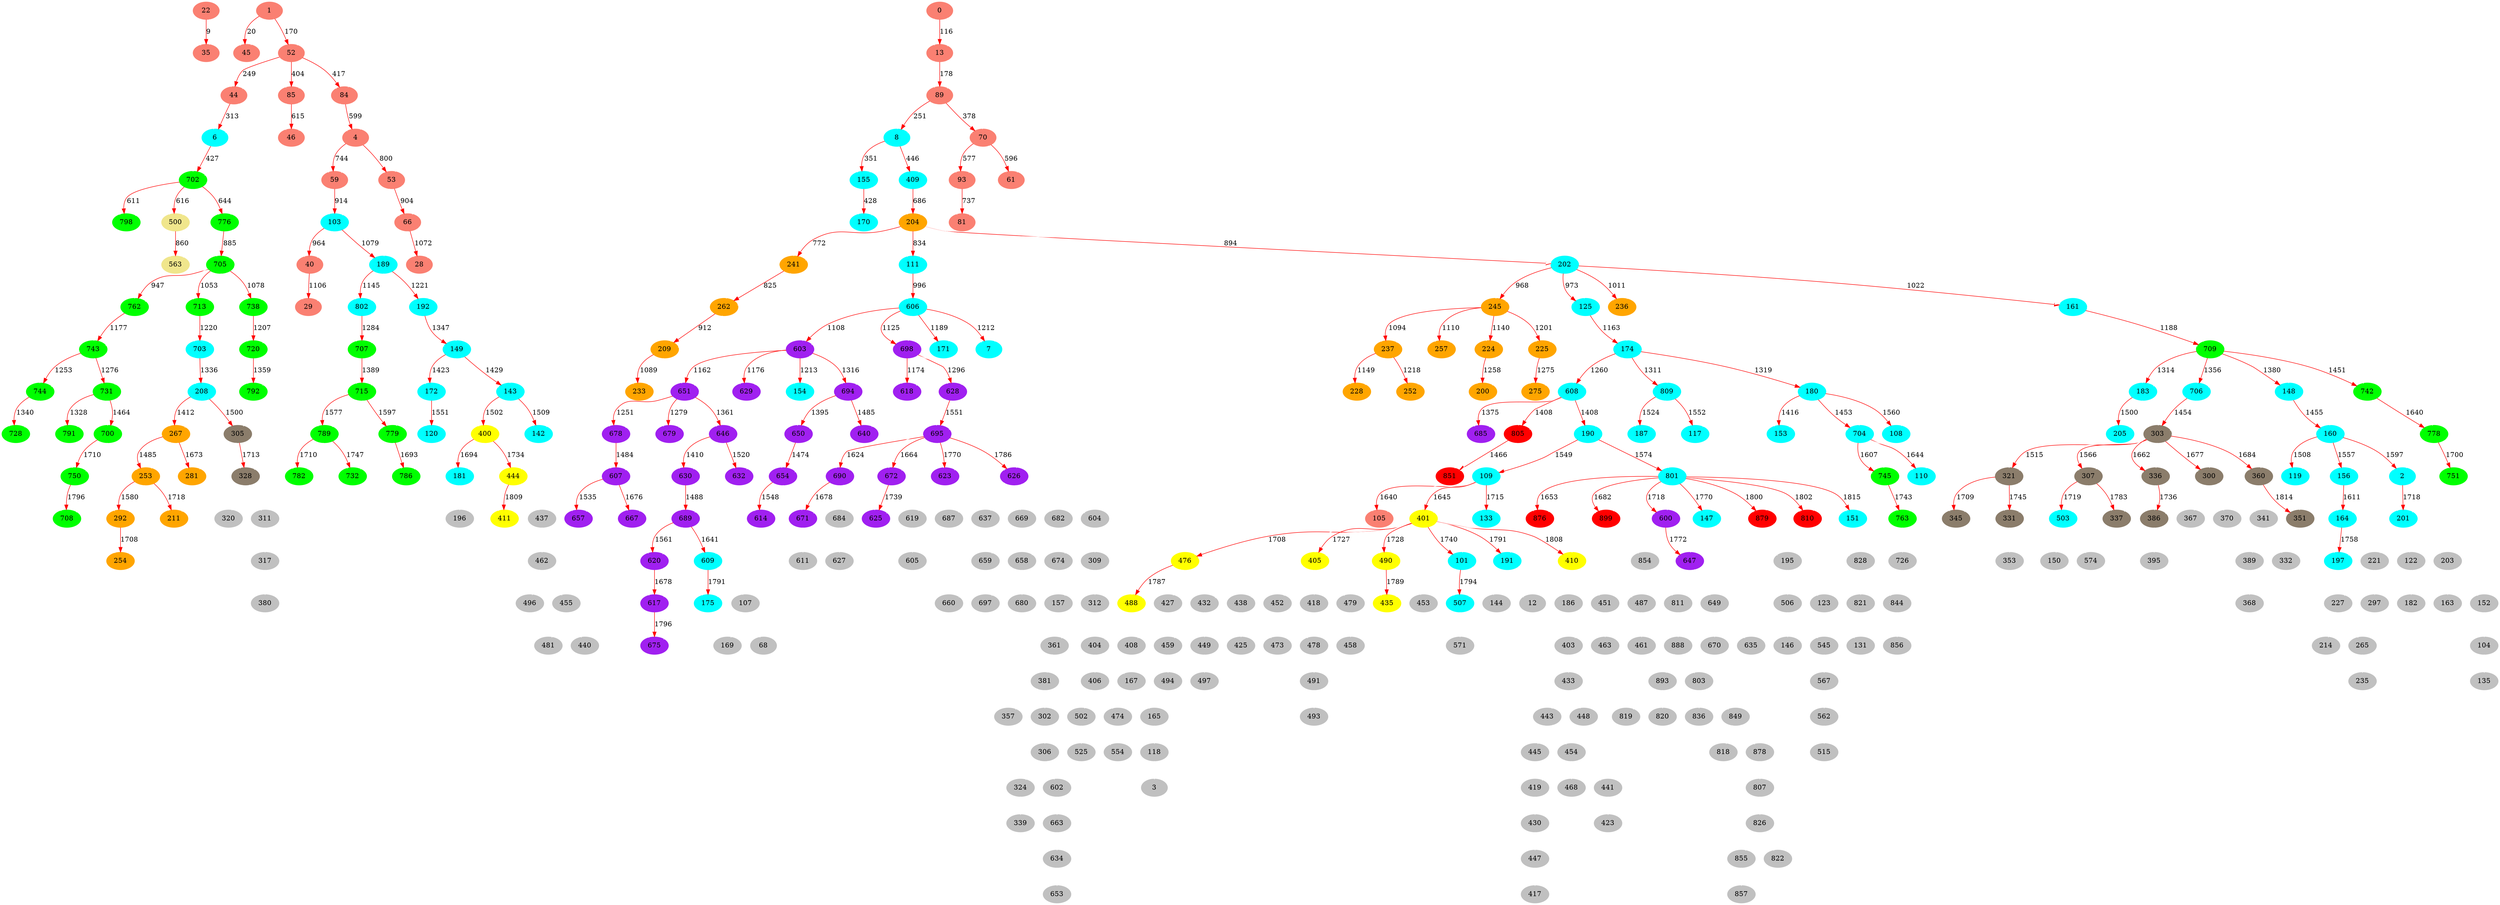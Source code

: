 digraph {
	22 [color=grey style=filled]
	35 [color=grey style=filled]
	22 -> 35 [color=white]
	1 [color=grey style=filled]
	45 [color=grey style=filled]
	1 -> 45 [color=white]
	0 [color=grey style=filled]
	13 [color=grey style=filled]
	0 -> 13 [color=white]
	1 [color=grey style=filled]
	52 [color=grey style=filled]
	1 -> 52 [color=white]
	13 [color=grey style=filled]
	89 [color=grey style=filled]
	13 -> 89 [color=white]
	52 [color=grey style=filled]
	44 [color=grey style=filled]
	52 -> 44 [color=white]
	89 [color=grey style=filled]
	8 [color=grey style=filled]
	89 -> 8 [color=white]
	44 [color=grey style=filled]
	6 [color=grey style=filled]
	44 -> 6 [color=white]
	8 [color=grey style=filled]
	155 [color=grey style=filled]
	8 -> 155 [color=white]
	89 [color=grey style=filled]
	70 [color=grey style=filled]
	89 -> 70 [color=white]
	52 [color=grey style=filled]
	85 [color=grey style=filled]
	52 -> 85 [color=white]
	52 [color=grey style=filled]
	84 [color=grey style=filled]
	52 -> 84 [color=white]
	6 [color=grey style=filled]
	702 [color=grey style=filled]
	6 -> 702 [color=white]
	155 [color=grey style=filled]
	170 [color=grey style=filled]
	155 -> 170 [color=white]
	8 [color=grey style=filled]
	409 [color=grey style=filled]
	8 -> 409 [color=white]
	70 [color=grey style=filled]
	93 [color=grey style=filled]
	70 -> 93 [color=white]
	70 [color=grey style=filled]
	61 [color=grey style=filled]
	70 -> 61 [color=white]
	84 [color=grey style=filled]
	4 [color=grey style=filled]
	84 -> 4 [color=white]
	702 [color=grey style=filled]
	798 [color=grey style=filled]
	702 -> 798 [color=white]
	85 [color=grey style=filled]
	46 [color=grey style=filled]
	85 -> 46 [color=white]
	702 [color=grey style=filled]
	500 [color=grey style=filled]
	702 -> 500 [color=white]
	702 [color=grey style=filled]
	776 [color=grey style=filled]
	702 -> 776 [color=white]
	409 [color=grey style=filled]
	204 [color=grey style=filled]
	409 -> 204 [color=white]
	93 [color=grey style=filled]
	81 [color=grey style=filled]
	93 -> 81 [color=white]
	4 [color=grey style=filled]
	59 [color=grey style=filled]
	4 -> 59 [color=white]
	204 [color=grey style=filled]
	241 [color=grey style=filled]
	204 -> 241 [color=white]
	4 [color=grey style=filled]
	53 [color=grey style=filled]
	4 -> 53 [color=white]
	241 [color=grey style=filled]
	262 [color=grey style=filled]
	241 -> 262 [color=white]
	204 [color=grey style=filled]
	111 [color=grey style=filled]
	204 -> 111 [color=white]
	500 [color=grey style=filled]
	563 [color=grey style=filled]
	500 -> 563 [color=white]
	776 [color=grey style=filled]
	705 [color=grey style=filled]
	776 -> 705 [color=white]
	204 [color=grey style=filled]
	202 [color=grey style=filled]
	204 -> 202 [color=white]
	53 [color=grey style=filled]
	66 [color=grey style=filled]
	53 -> 66 [color=white]
	262 [color=grey style=filled]
	209 [color=grey style=filled]
	262 -> 209 [color=white]
	59 [color=grey style=filled]
	103 [color=grey style=filled]
	59 -> 103 [color=white]
	705 [color=grey style=filled]
	762 [color=grey style=filled]
	705 -> 762 [color=white]
	103 [color=grey style=filled]
	40 [color=grey style=filled]
	103 -> 40 [color=white]
	202 [color=grey style=filled]
	245 [color=grey style=filled]
	202 -> 245 [color=white]
	202 [color=grey style=filled]
	125 [color=grey style=filled]
	202 -> 125 [color=white]
	111 [color=grey style=filled]
	606 [color=grey style=filled]
	111 -> 606 [color=white]
	202 [color=grey style=filled]
	236 [color=grey style=filled]
	202 -> 236 [color=white]
	202 [color=grey style=filled]
	161 [color=grey style=filled]
	202 -> 161 [color=white]
	705 [color=grey style=filled]
	713 [color=grey style=filled]
	705 -> 713 [color=white]
	66 [color=grey style=filled]
	28 [color=grey style=filled]
	66 -> 28 [color=white]
	705 [color=grey style=filled]
	738 [color=grey style=filled]
	705 -> 738 [color=white]
	103 [color=grey style=filled]
	189 [color=grey style=filled]
	103 -> 189 [color=white]
	209 [color=grey style=filled]
	233 [color=grey style=filled]
	209 -> 233 [color=white]
	245 [color=grey style=filled]
	237 [color=grey style=filled]
	245 -> 237 [color=white]
	40 [color=grey style=filled]
	29 [color=grey style=filled]
	40 -> 29 [color=white]
	606 [color=grey style=filled]
	603 [color=grey style=filled]
	606 -> 603 [color=white]
	245 [color=grey style=filled]
	257 [color=grey style=filled]
	245 -> 257 [color=white]
	606 [color=grey style=filled]
	698 [color=grey style=filled]
	606 -> 698 [color=white]
	245 [color=grey style=filled]
	224 [color=grey style=filled]
	245 -> 224 [color=white]
	189 [color=grey style=filled]
	802 [color=grey style=filled]
	189 -> 802 [color=white]
	237 [color=grey style=filled]
	228 [color=grey style=filled]
	237 -> 228 [color=white]
	603 [color=grey style=filled]
	651 [color=grey style=filled]
	603 -> 651 [color=white]
	125 [color=grey style=filled]
	174 [color=grey style=filled]
	125 -> 174 [color=white]
	698 [color=grey style=filled]
	618 [color=grey style=filled]
	698 -> 618 [color=white]
	603 [color=grey style=filled]
	629 [color=grey style=filled]
	603 -> 629 [color=white]
	762 [color=grey style=filled]
	743 [color=grey style=filled]
	762 -> 743 [color=white]
	161 [color=grey style=filled]
	709 [color=grey style=filled]
	161 -> 709 [color=white]
	606 [color=grey style=filled]
	171 [color=grey style=filled]
	606 -> 171 [color=white]
	245 [color=grey style=filled]
	225 [color=grey style=filled]
	245 -> 225 [color=white]
	738 [color=grey style=filled]
	720 [color=grey style=filled]
	738 -> 720 [color=white]
	606 [color=grey style=filled]
	7 [color=grey style=filled]
	606 -> 7 [color=white]
	603 [color=grey style=filled]
	154 [color=grey style=filled]
	603 -> 154 [color=white]
	237 [color=grey style=filled]
	252 [color=grey style=filled]
	237 -> 252 [color=white]
	713 [color=grey style=filled]
	703 [color=grey style=filled]
	713 -> 703 [color=white]
	189 [color=grey style=filled]
	192 [color=grey style=filled]
	189 -> 192 [color=white]
	651 [color=grey style=filled]
	678 [color=grey style=filled]
	651 -> 678 [color=white]
	743 [color=grey style=filled]
	744 [color=grey style=filled]
	743 -> 744 [color=white]
	224 [color=grey style=filled]
	200 [color=grey style=filled]
	224 -> 200 [color=white]
	174 [color=grey style=filled]
	608 [color=grey style=filled]
	174 -> 608 [color=white]
	225 [color=grey style=filled]
	275 [color=grey style=filled]
	225 -> 275 [color=white]
	743 [color=grey style=filled]
	731 [color=grey style=filled]
	743 -> 731 [color=white]
	651 [color=grey style=filled]
	679 [color=grey style=filled]
	651 -> 679 [color=white]
	802 [color=grey style=filled]
	707 [color=grey style=filled]
	802 -> 707 [color=white]
	698 [color=grey style=filled]
	628 [color=grey style=filled]
	698 -> 628 [color=white]
	174 [color=grey style=filled]
	809 [color=grey style=filled]
	174 -> 809 [color=white]
	709 [color=grey style=filled]
	183 [color=grey style=filled]
	709 -> 183 [color=white]
	603 [color=grey style=filled]
	694 [color=grey style=filled]
	603 -> 694 [color=white]
	174 [color=grey style=filled]
	180 [color=grey style=filled]
	174 -> 180 [color=white]
	731 [color=grey style=filled]
	791 [color=grey style=filled]
	731 -> 791 [color=white]
	703 [color=grey style=filled]
	208 [color=grey style=filled]
	703 -> 208 [color=white]
	744 [color=grey style=filled]
	728 [color=grey style=filled]
	744 -> 728 [color=white]
	192 [color=grey style=filled]
	149 [color=grey style=filled]
	192 -> 149 [color=white]
	709 [color=grey style=filled]
	706 [color=grey style=filled]
	709 -> 706 [color=white]
	720 [color=grey style=filled]
	792 [color=grey style=filled]
	720 -> 792 [color=white]
	651 [color=grey style=filled]
	646 [color=grey style=filled]
	651 -> 646 [color=white]
	608 [color=grey style=filled]
	685 [color=grey style=filled]
	608 -> 685 [color=white]
	709 [color=grey style=filled]
	148 [color=grey style=filled]
	709 -> 148 [color=white]
	707 [color=grey style=filled]
	715 [color=grey style=filled]
	707 -> 715 [color=white]
	694 [color=grey style=filled]
	650 [color=grey style=filled]
	694 -> 650 [color=white]
	608 [color=grey style=filled]
	805 [color=grey style=filled]
	608 -> 805 [color=white]
	608 [color=grey style=filled]
	190 [color=grey style=filled]
	608 -> 190 [color=white]
	646 [color=grey style=filled]
	630 [color=grey style=filled]
	646 -> 630 [color=white]
	208 [color=grey style=filled]
	267 [color=grey style=filled]
	208 -> 267 [color=white]
	180 [color=grey style=filled]
	153 [color=grey style=filled]
	180 -> 153 [color=white]
	149 [color=grey style=filled]
	172 [color=grey style=filled]
	149 -> 172 [color=white]
	149 [color=grey style=filled]
	143 [color=grey style=filled]
	149 -> 143 [color=white]
	709 [color=grey style=filled]
	742 [color=grey style=filled]
	709 -> 742 [color=white]
	180 [color=grey style=filled]
	704 [color=grey style=filled]
	180 -> 704 [color=white]
	706 [color=grey style=filled]
	303 [color=grey style=filled]
	706 -> 303 [color=white]
	148 [color=grey style=filled]
	160 [color=grey style=filled]
	148 -> 160 [color=white]
	731 [color=grey style=filled]
	700 [color=grey style=filled]
	731 -> 700 [color=white]
	805 [color=grey style=filled]
	851 [color=grey style=filled]
	805 -> 851 [color=white]
	650 [color=grey style=filled]
	654 [color=grey style=filled]
	650 -> 654 [color=white]
	678 [color=grey style=filled]
	607 [color=grey style=filled]
	678 -> 607 [color=white]
	694 [color=grey style=filled]
	640 [color=grey style=filled]
	694 -> 640 [color=white]
	267 [color=grey style=filled]
	253 [color=grey style=filled]
	267 -> 253 [color=white]
	630 [color=grey style=filled]
	689 [color=grey style=filled]
	630 -> 689 [color=white]
	183 [color=grey style=filled]
	205 [color=grey style=filled]
	183 -> 205 [color=white]
	208 [color=grey style=filled]
	305 [color=grey style=filled]
	208 -> 305 [color=white]
	143 [color=grey style=filled]
	400 [color=grey style=filled]
	143 -> 400 [color=white]
	160 [color=grey style=filled]
	119 [color=grey style=filled]
	160 -> 119 [color=white]
	143 [color=grey style=filled]
	142 [color=grey style=filled]
	143 -> 142 [color=white]
	303 [color=grey style=filled]
	321 [color=grey style=filled]
	303 -> 321 [color=white]
	646 [color=grey style=filled]
	632 [color=grey style=filled]
	646 -> 632 [color=white]
	809 [color=grey style=filled]
	187 [color=grey style=filled]
	809 -> 187 [color=white]
	607 [color=grey style=filled]
	657 [color=grey style=filled]
	607 -> 657 [color=white]
	654 [color=grey style=filled]
	614 [color=grey style=filled]
	654 -> 614 [color=white]
	190 [color=grey style=filled]
	109 [color=grey style=filled]
	190 -> 109 [color=white]
	628 [color=grey style=filled]
	695 [color=grey style=filled]
	628 -> 695 [color=white]
	172 [color=grey style=filled]
	120 [color=grey style=filled]
	172 -> 120 [color=white]
	809 [color=grey style=filled]
	117 [color=grey style=filled]
	809 -> 117 [color=white]
	160 [color=grey style=filled]
	156 [color=grey style=filled]
	160 -> 156 [color=white]
	180 [color=grey style=filled]
	108 [color=grey style=filled]
	180 -> 108 [color=white]
	689 [color=grey style=filled]
	620 [color=grey style=filled]
	689 -> 620 [color=white]
	303 [color=grey style=filled]
	307 [color=grey style=filled]
	303 -> 307 [color=white]
	190 [color=grey style=filled]
	801 [color=grey style=filled]
	190 -> 801 [color=white]
	715 [color=grey style=filled]
	789 [color=grey style=filled]
	715 -> 789 [color=white]
	253 [color=grey style=filled]
	292 [color=grey style=filled]
	253 -> 292 [color=white]
	715 [color=grey style=filled]
	779 [color=grey style=filled]
	715 -> 779 [color=white]
	160 [color=grey style=filled]
	2 [color=grey style=filled]
	160 -> 2 [color=white]
	704 [color=grey style=filled]
	745 [color=grey style=filled]
	704 -> 745 [color=white]
	156 [color=grey style=filled]
	164 [color=grey style=filled]
	156 -> 164 [color=white]
	695 [color=grey style=filled]
	690 [color=grey style=filled]
	695 -> 690 [color=white]
	742 [color=grey style=filled]
	778 [color=grey style=filled]
	742 -> 778 [color=white]
	109 [color=grey style=filled]
	105 [color=grey style=filled]
	109 -> 105 [color=white]
	689 [color=grey style=filled]
	609 [color=grey style=filled]
	689 -> 609 [color=white]
	704 [color=grey style=filled]
	110 [color=grey style=filled]
	704 -> 110 [color=white]
	109 [color=grey style=filled]
	401 [color=grey style=filled]
	109 -> 401 [color=white]
	801 [color=grey style=filled]
	876 [color=grey style=filled]
	801 -> 876 [color=white]
	303 [color=grey style=filled]
	336 [color=grey style=filled]
	303 -> 336 [color=white]
	695 [color=grey style=filled]
	672 [color=grey style=filled]
	695 -> 672 [color=white]
	267 [color=grey style=filled]
	281 [color=grey style=filled]
	267 -> 281 [color=white]
	607 [color=grey style=filled]
	667 [color=grey style=filled]
	607 -> 667 [color=white]
	303 [color=grey style=filled]
	300 [color=grey style=filled]
	303 -> 300 [color=white]
	690 [color=grey style=filled]
	671 [color=grey style=filled]
	690 -> 671 [color=white]
	620 [color=grey style=filled]
	617 [color=grey style=filled]
	620 -> 617 [color=white]
	801 [color=grey style=filled]
	899 [color=grey style=filled]
	801 -> 899 [color=white]
	303 [color=grey style=filled]
	360 [color=grey style=filled]
	303 -> 360 [color=white]
	779 [color=grey style=filled]
	786 [color=grey style=filled]
	779 -> 786 [color=white]
	400 [color=grey style=filled]
	181 [color=grey style=filled]
	400 -> 181 [color=white]
	778 [color=grey style=filled]
	751 [color=grey style=filled]
	778 -> 751 [color=white]
	292 [color=grey style=filled]
	254 [color=grey style=filled]
	292 -> 254 [color=white]
	401 [color=grey style=filled]
	476 [color=grey style=filled]
	401 -> 476 [color=white]
	321 [color=grey style=filled]
	345 [color=grey style=filled]
	321 -> 345 [color=white]
	789 [color=grey style=filled]
	782 [color=grey style=filled]
	789 -> 782 [color=white]
	700 [color=grey style=filled]
	750 [color=grey style=filled]
	700 -> 750 [color=white]
	305 [color=grey style=filled]
	328 [color=grey style=filled]
	305 -> 328 [color=white]
	109 [color=grey style=filled]
	133 [color=grey style=filled]
	109 -> 133 [color=white]
	2 [color=grey style=filled]
	201 [color=grey style=filled]
	2 -> 201 [color=white]
	253 [color=grey style=filled]
	211 [color=grey style=filled]
	253 -> 211 [color=white]
	801 [color=grey style=filled]
	600 [color=grey style=filled]
	801 -> 600 [color=white]
	307 [color=grey style=filled]
	503 [color=grey style=filled]
	307 -> 503 [color=white]
	401 [color=grey style=filled]
	405 [color=grey style=filled]
	401 -> 405 [color=white]
	401 [color=grey style=filled]
	490 [color=grey style=filled]
	401 -> 490 [color=white]
	400 [color=grey style=filled]
	444 [color=grey style=filled]
	400 -> 444 [color=white]
	336 [color=grey style=filled]
	386 [color=grey style=filled]
	336 -> 386 [color=white]
	672 [color=grey style=filled]
	625 [color=grey style=filled]
	672 -> 625 [color=white]
	401 [color=grey style=filled]
	101 [color=grey style=filled]
	401 -> 101 [color=white]
	745 [color=grey style=filled]
	763 [color=grey style=filled]
	745 -> 763 [color=white]
	321 [color=grey style=filled]
	331 [color=grey style=filled]
	321 -> 331 [color=white]
	789 [color=grey style=filled]
	732 [color=grey style=filled]
	789 -> 732 [color=white]
	164 [color=grey style=filled]
	197 [color=grey style=filled]
	164 -> 197 [color=white]
	695 [color=grey style=filled]
	623 [color=grey style=filled]
	695 -> 623 [color=white]
	801 [color=grey style=filled]
	147 [color=grey style=filled]
	801 -> 147 [color=white]
	600 [color=grey style=filled]
	647 [color=grey style=filled]
	600 -> 647 [color=white]
	307 [color=grey style=filled]
	337 [color=grey style=filled]
	307 -> 337 [color=white]
	695 [color=grey style=filled]
	626 [color=grey style=filled]
	695 -> 626 [color=white]
	476 [color=grey style=filled]
	488 [color=grey style=filled]
	476 -> 488 [color=white]
	490 [color=grey style=filled]
	435 [color=grey style=filled]
	490 -> 435 [color=white]
	401 [color=grey style=filled]
	191 [color=grey style=filled]
	401 -> 191 [color=white]
	609 [color=grey style=filled]
	175 [color=grey style=filled]
	609 -> 175 [color=white]
	101 [color=grey style=filled]
	507 [color=grey style=filled]
	101 -> 507 [color=white]
	617 [color=grey style=filled]
	675 [color=grey style=filled]
	617 -> 675 [color=white]
	750 [color=grey style=filled]
	708 [color=grey style=filled]
	750 -> 708 [color=white]
	801 [color=grey style=filled]
	879 [color=grey style=filled]
	801 -> 879 [color=white]
	801 [color=grey style=filled]
	810 [color=grey style=filled]
	801 -> 810 [color=white]
	401 [color=grey style=filled]
	410 [color=grey style=filled]
	401 -> 410 [color=white]
	444 [color=grey style=filled]
	411 [color=grey style=filled]
	444 -> 411 [color=white]
	360 [color=grey style=filled]
	351 [color=grey style=filled]
	360 -> 351 [color=white]
	801 [color=grey style=filled]
	151 [color=grey style=filled]
	801 -> 151 [color=white]
	490 [color=grey style=filled]
	453 [color=grey style=filled]
	490 -> 453 [color=white]
	623 [color=grey style=filled]
	619 [color=grey style=filled]
	623 -> 619 [color=white]
	300 [color=grey style=filled]
	367 [color=grey style=filled]
	300 -> 367 [color=white]
	331 [color=grey style=filled]
	353 [color=grey style=filled]
	331 -> 353 [color=white]
	405 [color=grey style=filled]
	432 [color=grey style=filled]
	405 -> 432 [color=white]
	405 [color=grey style=filled]
	438 [color=grey style=filled]
	405 -> 438 [color=white]
	181 [color=grey style=filled]
	196 [color=grey style=filled]
	181 -> 196 [color=white]
	300 [color=grey style=filled]
	370 [color=grey style=filled]
	300 -> 370 [color=white]
	690 [color=grey style=filled]
	684 [color=grey style=filled]
	690 -> 684 [color=white]
	386 [color=grey style=filled]
	395 [color=grey style=filled]
	386 -> 395 [color=white]
	626 [color=grey style=filled]
	687 [color=grey style=filled]
	626 -> 687 [color=white]
	609 [color=grey style=filled]
	107 [color=grey style=filled]
	609 -> 107 [color=white]
	626 [color=grey style=filled]
	637 [color=grey style=filled]
	626 -> 637 [color=white]
	410 [color=grey style=filled]
	451 [color=grey style=filled]
	410 -> 451 [color=white]
	328 [color=grey style=filled]
	320 [color=grey style=filled]
	328 -> 320 [color=white]
	671 [color=grey style=filled]
	611 [color=grey style=filled]
	671 -> 611 [color=white]
	405 [color=grey style=filled]
	452 [color=grey style=filled]
	405 -> 452 [color=white]
	438 [color=grey style=filled]
	425 [color=grey style=filled]
	438 -> 425 [color=white]
	410 [color=grey style=filled]
	487 [color=grey style=filled]
	410 -> 487 [color=white]
	432 [color=grey style=filled]
	459 [color=grey style=filled]
	432 -> 459 [color=white]
	432 [color=grey style=filled]
	449 [color=grey style=filled]
	432 -> 449 [color=white]
	300 [color=grey style=filled]
	341 [color=grey style=filled]
	300 -> 341 [color=white]
	684 [color=grey style=filled]
	627 [color=grey style=filled]
	684 -> 627 [color=white]
	328 [color=grey style=filled]
	311 [color=grey style=filled]
	328 -> 311 [color=white]
	101 [color=grey style=filled]
	144 [color=grey style=filled]
	101 -> 144 [color=white]
	899 [color=grey style=filled]
	854 [color=grey style=filled]
	899 -> 854 [color=white]
	647 [color=grey style=filled]
	649 [color=grey style=filled]
	647 -> 649 [color=white]
	405 [color=grey style=filled]
	418 [color=grey style=filled]
	405 -> 418 [color=white]
	405 [color=grey style=filled]
	479 [color=grey style=filled]
	405 -> 479 [color=white]
	444 [color=grey style=filled]
	437 [color=grey style=filled]
	444 -> 437 [color=white]
	201 [color=grey style=filled]
	221 [color=grey style=filled]
	201 -> 221 [color=white]
	763 [color=grey style=filled]
	726 [color=grey style=filled]
	763 -> 726 [color=white]
	626 [color=grey style=filled]
	669 [color=grey style=filled]
	626 -> 669 [color=white]
	503 [color=grey style=filled]
	150 [color=grey style=filled]
	503 -> 150 [color=white]
	487 [color=grey style=filled]
	461 [color=grey style=filled]
	487 -> 461 [color=white]
	191 [color=grey style=filled]
	186 [color=grey style=filled]
	191 -> 186 [color=white]
	147 [color=grey style=filled]
	195 [color=grey style=filled]
	147 -> 195 [color=white]
	476 [color=grey style=filled]
	427 [color=grey style=filled]
	476 -> 427 [color=white]
	626 [color=grey style=filled]
	682 [color=grey style=filled]
	626 -> 682 [color=white]
	452 [color=grey style=filled]
	478 [color=grey style=filled]
	452 -> 478 [color=white]
	201 [color=grey style=filled]
	122 [color=grey style=filled]
	201 -> 122 [color=white]
	451 [color=grey style=filled]
	403 [color=grey style=filled]
	451 -> 403 [color=white]
	201 [color=grey style=filled]
	203 [color=grey style=filled]
	201 -> 203 [color=white]
	503 [color=grey style=filled]
	574 [color=grey style=filled]
	503 -> 574 [color=white]
	649 [color=grey style=filled]
	670 [color=grey style=filled]
	649 -> 670 [color=white]
	449 [color=grey style=filled]
	497 [color=grey style=filled]
	449 -> 497 [color=white]
	107 [color=grey style=filled]
	169 [color=grey style=filled]
	107 -> 169 [color=white]
	101 [color=grey style=filled]
	12 [color=grey style=filled]
	101 -> 12 [color=white]
	626 [color=grey style=filled]
	604 [color=grey style=filled]
	626 -> 604 [color=white]
	221 [color=grey style=filled]
	227 [color=grey style=filled]
	221 -> 227 [color=white]
	341 [color=grey style=filled]
	389 [color=grey style=filled]
	341 -> 389 [color=white]
	619 [color=grey style=filled]
	605 [color=grey style=filled]
	619 -> 605 [color=white]
	341 [color=grey style=filled]
	332 [color=grey style=filled]
	341 -> 332 [color=white]
	221 [color=grey style=filled]
	297 [color=grey style=filled]
	221 -> 297 [color=white]
	507 [color=grey style=filled]
	571 [color=grey style=filled]
	507 -> 571 [color=white]
	107 [color=grey style=filled]
	68 [color=grey style=filled]
	107 -> 68 [color=white]
	879 [color=grey style=filled]
	828 [color=grey style=filled]
	879 -> 828 [color=white]
	438 [color=grey style=filled]
	473 [color=grey style=filled]
	438 -> 473 [color=white]
	451 [color=grey style=filled]
	463 [color=grey style=filled]
	451 -> 463 [color=white]
	604 [color=grey style=filled]
	658 [color=grey style=filled]
	604 -> 658 [color=white]
	203 [color=grey style=filled]
	163 [color=grey style=filled]
	203 -> 163 [color=white]
	403 [color=grey style=filled]
	433 [color=grey style=filled]
	403 -> 433 [color=white]
	649 [color=grey style=filled]
	635 [color=grey style=filled]
	649 -> 635 [color=white]
	854 [color=grey style=filled]
	811 [color=grey style=filled]
	854 -> 811 [color=white]
	195 [color=grey style=filled]
	506 [color=grey style=filled]
	195 -> 506 [color=white]
	459 [color=grey style=filled]
	494 [color=grey style=filled]
	459 -> 494 [color=white]
	604 [color=grey style=filled]
	674 [color=grey style=filled]
	604 -> 674 [color=white]
	828 [color=grey style=filled]
	821 [color=grey style=filled]
	828 -> 821 [color=white]
	227 [color=grey style=filled]
	214 [color=grey style=filled]
	227 -> 214 [color=white]
	437 [color=grey style=filled]
	462 [color=grey style=filled]
	437 -> 462 [color=white]
	203 [color=grey style=filled]
	152 [color=grey style=filled]
	203 -> 152 [color=white]
	122 [color=grey style=filled]
	182 [color=grey style=filled]
	122 -> 182 [color=white]
	828 [color=grey style=filled]
	844 [color=grey style=filled]
	828 -> 844 [color=white]
	427 [color=grey style=filled]
	404 [color=grey style=filled]
	427 -> 404 [color=white]
	311 [color=grey style=filled]
	317 [color=grey style=filled]
	311 -> 317 [color=white]
	433 [color=grey style=filled]
	443 [color=grey style=filled]
	433 -> 443 [color=white]
	478 [color=grey style=filled]
	491 [color=grey style=filled]
	478 -> 491 [color=white]
	669 [color=grey style=filled]
	659 [color=grey style=filled]
	669 -> 659 [color=white]
	389 [color=grey style=filled]
	368 [color=grey style=filled]
	389 -> 368 [color=white]
	479 [color=grey style=filled]
	458 [color=grey style=filled]
	479 -> 458 [color=white]
	604 [color=grey style=filled]
	309 [color=grey style=filled]
	604 -> 309 [color=white]
	227 [color=grey style=filled]
	265 [color=grey style=filled]
	227 -> 265 [color=white]
	427 [color=grey style=filled]
	408 [color=grey style=filled]
	427 -> 408 [color=white]
	462 [color=grey style=filled]
	496 [color=grey style=filled]
	462 -> 496 [color=white]
	195 [color=grey style=filled]
	123 [color=grey style=filled]
	195 -> 123 [color=white]
	844 [color=grey style=filled]
	856 [color=grey style=filled]
	844 -> 856 [color=white]
	658 [color=grey style=filled]
	660 [color=grey style=filled]
	658 -> 660 [color=white]
	404 [color=grey style=filled]
	406 [color=grey style=filled]
	404 -> 406 [color=white]
	443 [color=grey style=filled]
	445 [color=grey style=filled]
	443 -> 445 [color=white]
	811 [color=grey style=filled]
	888 [color=grey style=filled]
	811 -> 888 [color=white]
	309 [color=grey style=filled]
	157 [color=grey style=filled]
	309 -> 157 [color=white]
	491 [color=grey style=filled]
	493 [color=grey style=filled]
	491 -> 493 [color=white]
	433 [color=grey style=filled]
	448 [color=grey style=filled]
	433 -> 448 [color=white]
	658 [color=grey style=filled]
	697 [color=grey style=filled]
	658 -> 697 [color=white]
	309 [color=grey style=filled]
	312 [color=grey style=filled]
	309 -> 312 [color=white]
	506 [color=grey style=filled]
	146 [color=grey style=filled]
	506 -> 146 [color=white]
	123 [color=grey style=filled]
	131 [color=grey style=filled]
	123 -> 131 [color=white]
	152 [color=grey style=filled]
	104 [color=grey style=filled]
	152 -> 104 [color=white]
	443 [color=grey style=filled]
	454 [color=grey style=filled]
	443 -> 454 [color=white]
	462 [color=grey style=filled]
	455 [color=grey style=filled]
	462 -> 455 [color=white]
	406 [color=grey style=filled]
	502 [color=grey style=filled]
	406 -> 502 [color=white]
	658 [color=grey style=filled]
	680 [color=grey style=filled]
	658 -> 680 [color=white]
	317 [color=grey style=filled]
	380 [color=grey style=filled]
	317 -> 380 [color=white]
	265 [color=grey style=filled]
	235 [color=grey style=filled]
	265 -> 235 [color=white]
	406 [color=grey style=filled]
	474 [color=grey style=filled]
	406 -> 474 [color=white]
	312 [color=grey style=filled]
	361 [color=grey style=filled]
	312 -> 361 [color=white]
	506 [color=grey style=filled]
	545 [color=grey style=filled]
	506 -> 545 [color=white]
	404 [color=grey style=filled]
	167 [color=grey style=filled]
	404 -> 167 [color=white]
	888 [color=grey style=filled]
	893 [color=grey style=filled]
	888 -> 893 [color=white]
	454 [color=grey style=filled]
	419 [color=grey style=filled]
	454 -> 419 [color=white]
	888 [color=grey style=filled]
	803 [color=grey style=filled]
	888 -> 803 [color=white]
	454 [color=grey style=filled]
	468 [color=grey style=filled]
	454 -> 468 [color=white]
	502 [color=grey style=filled]
	525 [color=grey style=filled]
	502 -> 525 [color=white]
	361 [color=grey style=filled]
	381 [color=grey style=filled]
	361 -> 381 [color=white]
	419 [color=grey style=filled]
	430 [color=grey style=filled]
	419 -> 430 [color=white]
	545 [color=grey style=filled]
	567 [color=grey style=filled]
	545 -> 567 [color=white]
	803 [color=grey style=filled]
	836 [color=grey style=filled]
	803 -> 836 [color=white]
	893 [color=grey style=filled]
	819 [color=grey style=filled]
	893 -> 819 [color=white]
	803 [color=grey style=filled]
	849 [color=grey style=filled]
	803 -> 849 [color=white]
	381 [color=grey style=filled]
	357 [color=grey style=filled]
	381 -> 357 [color=white]
	455 [color=grey style=filled]
	481 [color=grey style=filled]
	455 -> 481 [color=white]
	455 [color=grey style=filled]
	440 [color=grey style=filled]
	455 -> 440 [color=white]
	430 [color=grey style=filled]
	447 [color=grey style=filled]
	430 -> 447 [color=white]
	454 [color=grey style=filled]
	441 [color=grey style=filled]
	454 -> 441 [color=white]
	104 [color=grey style=filled]
	135 [color=grey style=filled]
	104 -> 135 [color=white]
	893 [color=grey style=filled]
	820 [color=grey style=filled]
	893 -> 820 [color=white]
	502 [color=grey style=filled]
	554 [color=grey style=filled]
	502 -> 554 [color=white]
	441 [color=grey style=filled]
	423 [color=grey style=filled]
	441 -> 423 [color=white]
	167 [color=grey style=filled]
	165 [color=grey style=filled]
	167 -> 165 [color=white]
	447 [color=grey style=filled]
	417 [color=grey style=filled]
	447 -> 417 [color=white]
	849 [color=grey style=filled]
	818 [color=grey style=filled]
	849 -> 818 [color=white]
	849 [color=grey style=filled]
	878 [color=grey style=filled]
	849 -> 878 [color=white]
	165 [color=grey style=filled]
	118 [color=grey style=filled]
	165 -> 118 [color=white]
	567 [color=grey style=filled]
	562 [color=grey style=filled]
	567 -> 562 [color=white]
	381 [color=grey style=filled]
	302 [color=grey style=filled]
	381 -> 302 [color=white]
	118 [color=grey style=filled]
	3 [color=grey style=filled]
	118 -> 3 [color=white]
	562 [color=grey style=filled]
	515 [color=grey style=filled]
	562 -> 515 [color=white]
	878 [color=grey style=filled]
	807 [color=grey style=filled]
	878 -> 807 [color=white]
	302 [color=grey style=filled]
	306 [color=grey style=filled]
	302 -> 306 [color=white]
	306 [color=grey style=filled]
	324 [color=grey style=filled]
	306 -> 324 [color=white]
	807 [color=grey style=filled]
	826 [color=grey style=filled]
	807 -> 826 [color=white]
	826 [color=grey style=filled]
	855 [color=grey style=filled]
	826 -> 855 [color=white]
	306 [color=grey style=filled]
	602 [color=grey style=filled]
	306 -> 602 [color=white]
	324 [color=grey style=filled]
	339 [color=grey style=filled]
	324 -> 339 [color=white]
	855 [color=grey style=filled]
	857 [color=grey style=filled]
	855 -> 857 [color=white]
	826 [color=grey style=filled]
	822 [color=grey style=filled]
	826 -> 822 [color=white]
	602 [color=grey style=filled]
	663 [color=grey style=filled]
	602 -> 663 [color=white]
	663 [color=grey style=filled]
	634 [color=grey style=filled]
	663 -> 634 [color=white]
	634 [color=grey style=filled]
	653 [color=grey style=filled]
	634 -> 653 [color=white]
	22 [color=salmon style=filled]
	35 [color=salmon style=filled]
	22 -> 35 [label=9 color=red]
	22 -> 35 [color=white]
	1 [color=salmon style=filled]
	45 [color=salmon style=filled]
	1 -> 45 [label=20 color=red]
	1 -> 45 [color=white]
	0 [color=salmon style=filled]
	13 [color=salmon style=filled]
	0 -> 13 [label=116 color=red]
	0 -> 13 [color=white]
	1 [color=salmon style=filled]
	52 [color=salmon style=filled]
	1 -> 52 [label=170 color=red]
	1 -> 52 [color=white]
	13 [color=salmon style=filled]
	89 [color=salmon style=filled]
	13 -> 89 [label=178 color=red]
	13 -> 89 [color=white]
	52 [color=salmon style=filled]
	44 [color=salmon style=filled]
	52 -> 44 [label=249 color=red]
	52 -> 44 [color=white]
	89 [color=salmon style=filled]
	8 [color=salmon style=filled]
	89 -> 8 [label=251 color=red]
	89 -> 8 [color=white]
	44 [color=salmon style=filled]
	6 [color=salmon style=filled]
	44 -> 6 [label=313 color=red]
	44 -> 6 [color=white]
	8 [color=cyan style=filled]
	155 [color=cyan style=filled]
	8 -> 155 [label=351 color=red]
	8 -> 155 [color=white]
	89 [color=salmon style=filled]
	70 [color=salmon style=filled]
	89 -> 70 [label=378 color=red]
	89 -> 70 [color=white]
	52 [color=salmon style=filled]
	85 [color=salmon style=filled]
	52 -> 85 [label=404 color=red]
	52 -> 85 [color=white]
	52 [color=salmon style=filled]
	84 [color=salmon style=filled]
	52 -> 84 [label=417 color=red]
	52 -> 84 [color=white]
	6 [color=cyan style=filled]
	702 [color=cyan style=filled]
	6 -> 702 [label=427 color=red]
	6 -> 702 [color=white]
	155 [color=cyan style=filled]
	170 [color=cyan style=filled]
	155 -> 170 [label=428 color=red]
	155 -> 170 [color=white]
	8 [color=cyan style=filled]
	409 [color=cyan style=filled]
	8 -> 409 [label=446 color=red]
	8 -> 409 [color=white]
	70 [color=salmon style=filled]
	93 [color=salmon style=filled]
	70 -> 93 [label=577 color=red]
	70 -> 93 [color=white]
	70 [color=salmon style=filled]
	61 [color=salmon style=filled]
	70 -> 61 [label=596 color=red]
	70 -> 61 [color=white]
	84 [color=salmon style=filled]
	4 [color=salmon style=filled]
	84 -> 4 [label=599 color=red]
	84 -> 4 [color=white]
	702 [color=green style=filled]
	798 [color=green style=filled]
	702 -> 798 [label=611 color=red]
	702 -> 798 [color=white]
	85 [color=salmon style=filled]
	46 [color=salmon style=filled]
	85 -> 46 [label=615 color=red]
	85 -> 46 [color=white]
	702 [color=cyan style=filled]
	500 [color=cyan style=filled]
	702 -> 500 [label=616 color=red]
	702 -> 500 [color=white]
	702 [color=green style=filled]
	776 [color=green style=filled]
	702 -> 776 [label=644 color=red]
	702 -> 776 [color=white]
	409 [color=cyan style=filled]
	204 [color=cyan style=filled]
	409 -> 204 [label=686 color=red]
	409 -> 204 [color=white]
	93 [color=salmon style=filled]
	81 [color=salmon style=filled]
	93 -> 81 [label=737 color=red]
	93 -> 81 [color=white]
	4 [color=salmon style=filled]
	59 [color=salmon style=filled]
	4 -> 59 [label=744 color=red]
	4 -> 59 [color=white]
	204 [color=orange style=filled]
	241 [color=orange style=filled]
	204 -> 241 [label=772 color=red]
	204 -> 241 [color=white]
	4 [color=salmon style=filled]
	53 [color=salmon style=filled]
	4 -> 53 [label=800 color=red]
	4 -> 53 [color=white]
	241 [color=orange style=filled]
	262 [color=orange style=filled]
	241 -> 262 [label=825 color=red]
	241 -> 262 [color=white]
	204 [color=cyan style=filled]
	111 [color=cyan style=filled]
	204 -> 111 [label=834 color=red]
	204 -> 111 [color=white]
	500 [color=khaki style=filled]
	563 [color=khaki style=filled]
	500 -> 563 [label=860 color=red]
	500 -> 563 [color=white]
	776 [color=green style=filled]
	705 [color=green style=filled]
	776 -> 705 [label=885 color=red]
	776 -> 705 [color=white]
	204 [color=orange style=filled]
	202 [color=orange style=filled]
	204 -> 202 [label=894 color=red]
	204 -> 202 [color=white]
	53 [color=salmon style=filled]
	66 [color=salmon style=filled]
	53 -> 66 [label=904 color=red]
	53 -> 66 [color=white]
	262 [color=orange style=filled]
	209 [color=orange style=filled]
	262 -> 209 [label=912 color=red]
	262 -> 209 [color=white]
	59 [color=salmon style=filled]
	103 [color=salmon style=filled]
	59 -> 103 [label=914 color=red]
	59 -> 103 [color=white]
	705 [color=green style=filled]
	762 [color=green style=filled]
	705 -> 762 [label=947 color=red]
	705 -> 762 [color=white]
	103 [color=salmon style=filled]
	40 [color=salmon style=filled]
	103 -> 40 [label=964 color=red]
	103 -> 40 [color=white]
	202 [color=orange style=filled]
	245 [color=orange style=filled]
	202 -> 245 [label=968 color=red]
	202 -> 245 [color=white]
	202 [color=cyan style=filled]
	125 [color=cyan style=filled]
	202 -> 125 [label=973 color=red]
	202 -> 125 [color=white]
	111 [color=cyan style=filled]
	606 [color=cyan style=filled]
	111 -> 606 [label=996 color=red]
	111 -> 606 [color=white]
	202 [color=orange style=filled]
	236 [color=orange style=filled]
	202 -> 236 [label=1011 color=red]
	202 -> 236 [color=white]
	202 [color=cyan style=filled]
	161 [color=cyan style=filled]
	202 -> 161 [label=1022 color=red]
	202 -> 161 [color=white]
	705 [color=green style=filled]
	713 [color=green style=filled]
	705 -> 713 [label=1053 color=red]
	705 -> 713 [color=white]
	66 [color=salmon style=filled]
	28 [color=salmon style=filled]
	66 -> 28 [label=1072 color=red]
	66 -> 28 [color=white]
	705 [color=green style=filled]
	738 [color=green style=filled]
	705 -> 738 [label=1078 color=red]
	705 -> 738 [color=white]
	103 [color=cyan style=filled]
	189 [color=cyan style=filled]
	103 -> 189 [label=1079 color=red]
	103 -> 189 [color=white]
	209 [color=orange style=filled]
	233 [color=orange style=filled]
	209 -> 233 [label=1089 color=red]
	209 -> 233 [color=white]
	245 [color=orange style=filled]
	237 [color=orange style=filled]
	245 -> 237 [label=1094 color=red]
	245 -> 237 [color=white]
	40 [color=salmon style=filled]
	29 [color=salmon style=filled]
	40 -> 29 [label=1106 color=red]
	40 -> 29 [color=white]
	606 [color=purple style=filled]
	603 [color=purple style=filled]
	606 -> 603 [label=1108 color=red]
	606 -> 603 [color=white]
	245 [color=orange style=filled]
	257 [color=orange style=filled]
	245 -> 257 [label=1110 color=red]
	245 -> 257 [color=white]
	606 [color=purple style=filled]
	698 [color=purple style=filled]
	606 -> 698 [label=1125 color=red]
	606 -> 698 [color=white]
	245 [color=orange style=filled]
	224 [color=orange style=filled]
	245 -> 224 [label=1140 color=red]
	245 -> 224 [color=white]
	189 [color=cyan style=filled]
	802 [color=cyan style=filled]
	189 -> 802 [label=1145 color=red]
	189 -> 802 [color=white]
	237 [color=orange style=filled]
	228 [color=orange style=filled]
	237 -> 228 [label=1149 color=red]
	237 -> 228 [color=white]
	603 [color=purple style=filled]
	651 [color=purple style=filled]
	603 -> 651 [label=1162 color=red]
	603 -> 651 [color=white]
	125 [color=cyan style=filled]
	174 [color=cyan style=filled]
	125 -> 174 [label=1163 color=red]
	125 -> 174 [color=white]
	698 [color=purple style=filled]
	618 [color=purple style=filled]
	698 -> 618 [label=1174 color=red]
	698 -> 618 [color=white]
	603 [color=purple style=filled]
	629 [color=purple style=filled]
	603 -> 629 [label=1176 color=red]
	603 -> 629 [color=white]
	762 [color=green style=filled]
	743 [color=green style=filled]
	762 -> 743 [label=1177 color=red]
	762 -> 743 [color=white]
	161 [color=cyan style=filled]
	709 [color=cyan style=filled]
	161 -> 709 [label=1188 color=red]
	161 -> 709 [color=white]
	606 [color=cyan style=filled]
	171 [color=cyan style=filled]
	606 -> 171 [label=1189 color=red]
	606 -> 171 [color=white]
	245 [color=orange style=filled]
	225 [color=orange style=filled]
	245 -> 225 [label=1201 color=red]
	245 -> 225 [color=white]
	738 [color=green style=filled]
	720 [color=green style=filled]
	738 -> 720 [label=1207 color=red]
	738 -> 720 [color=white]
	606 [color=cyan style=filled]
	7 [color=cyan style=filled]
	606 -> 7 [label=1212 color=red]
	606 -> 7 [color=white]
	603 [color=cyan style=filled]
	154 [color=cyan style=filled]
	603 -> 154 [label=1213 color=red]
	603 -> 154 [color=white]
	237 [color=orange style=filled]
	252 [color=orange style=filled]
	237 -> 252 [label=1218 color=red]
	237 -> 252 [color=white]
	713 [color=green style=filled]
	703 [color=green style=filled]
	713 -> 703 [label=1220 color=red]
	713 -> 703 [color=white]
	189 [color=cyan style=filled]
	192 [color=cyan style=filled]
	189 -> 192 [label=1221 color=red]
	189 -> 192 [color=white]
	651 [color=purple style=filled]
	678 [color=purple style=filled]
	651 -> 678 [label=1251 color=red]
	651 -> 678 [color=white]
	743 [color=green style=filled]
	744 [color=green style=filled]
	743 -> 744 [label=1253 color=red]
	743 -> 744 [color=white]
	224 [color=orange style=filled]
	200 [color=orange style=filled]
	224 -> 200 [label=1258 color=red]
	224 -> 200 [color=white]
	174 [color=cyan style=filled]
	608 [color=cyan style=filled]
	174 -> 608 [label=1260 color=red]
	174 -> 608 [color=white]
	225 [color=orange style=filled]
	275 [color=orange style=filled]
	225 -> 275 [label=1275 color=red]
	225 -> 275 [color=white]
	743 [color=green style=filled]
	731 [color=green style=filled]
	743 -> 731 [label=1276 color=red]
	743 -> 731 [color=white]
	651 [color=purple style=filled]
	679 [color=purple style=filled]
	651 -> 679 [label=1279 color=red]
	651 -> 679 [color=white]
	802 [color=cyan style=filled]
	707 [color=cyan style=filled]
	802 -> 707 [label=1284 color=red]
	802 -> 707 [color=white]
	698 [color=purple style=filled]
	628 [color=purple style=filled]
	698 -> 628 [label=1296 color=red]
	698 -> 628 [color=white]
	174 [color=cyan style=filled]
	809 [color=cyan style=filled]
	174 -> 809 [label=1311 color=red]
	174 -> 809 [color=white]
	709 [color=cyan style=filled]
	183 [color=cyan style=filled]
	709 -> 183 [label=1314 color=red]
	709 -> 183 [color=white]
	603 [color=purple style=filled]
	694 [color=purple style=filled]
	603 -> 694 [label=1316 color=red]
	603 -> 694 [color=white]
	174 [color=cyan style=filled]
	180 [color=cyan style=filled]
	174 -> 180 [label=1319 color=red]
	174 -> 180 [color=white]
	731 [color=green style=filled]
	791 [color=green style=filled]
	731 -> 791 [label=1328 color=red]
	731 -> 791 [color=white]
	703 [color=cyan style=filled]
	208 [color=cyan style=filled]
	703 -> 208 [label=1336 color=red]
	703 -> 208 [color=white]
	744 [color=green style=filled]
	728 [color=green style=filled]
	744 -> 728 [label=1340 color=red]
	744 -> 728 [color=white]
	192 [color=cyan style=filled]
	149 [color=cyan style=filled]
	192 -> 149 [label=1347 color=red]
	192 -> 149 [color=white]
	709 [color=cyan style=filled]
	706 [color=cyan style=filled]
	709 -> 706 [label=1356 color=red]
	709 -> 706 [color=white]
	720 [color=green style=filled]
	792 [color=green style=filled]
	720 -> 792 [label=1359 color=red]
	720 -> 792 [color=white]
	651 [color=purple style=filled]
	646 [color=purple style=filled]
	651 -> 646 [label=1361 color=red]
	651 -> 646 [color=white]
	608 [color=purple style=filled]
	685 [color=purple style=filled]
	608 -> 685 [label=1375 color=red]
	608 -> 685 [color=white]
	709 [color=cyan style=filled]
	148 [color=cyan style=filled]
	709 -> 148 [label=1380 color=red]
	709 -> 148 [color=white]
	707 [color=green style=filled]
	715 [color=green style=filled]
	707 -> 715 [label=1389 color=red]
	707 -> 715 [color=white]
	694 [color=purple style=filled]
	650 [color=purple style=filled]
	694 -> 650 [label=1395 color=red]
	694 -> 650 [color=white]
	608 [color=cyan style=filled]
	805 [color=cyan style=filled]
	608 -> 805 [label=1408 color=red]
	608 -> 805 [color=white]
	608 [color=cyan style=filled]
	190 [color=cyan style=filled]
	608 -> 190 [label=1408 color=red]
	608 -> 190 [color=white]
	646 [color=purple style=filled]
	630 [color=purple style=filled]
	646 -> 630 [label=1410 color=red]
	646 -> 630 [color=white]
	208 [color=orange style=filled]
	267 [color=orange style=filled]
	208 -> 267 [label=1412 color=red]
	208 -> 267 [color=white]
	180 [color=cyan style=filled]
	153 [color=cyan style=filled]
	180 -> 153 [label=1416 color=red]
	180 -> 153 [color=white]
	149 [color=cyan style=filled]
	172 [color=cyan style=filled]
	149 -> 172 [label=1423 color=red]
	149 -> 172 [color=white]
	149 [color=cyan style=filled]
	143 [color=cyan style=filled]
	149 -> 143 [label=1429 color=red]
	149 -> 143 [color=white]
	709 [color=green style=filled]
	742 [color=green style=filled]
	709 -> 742 [label=1451 color=red]
	709 -> 742 [color=white]
	180 [color=cyan style=filled]
	704 [color=cyan style=filled]
	180 -> 704 [label=1453 color=red]
	180 -> 704 [color=white]
	706 [color=cyan style=filled]
	303 [color=cyan style=filled]
	706 -> 303 [label=1454 color=red]
	706 -> 303 [color=white]
	148 [color=cyan style=filled]
	160 [color=cyan style=filled]
	148 -> 160 [label=1455 color=red]
	148 -> 160 [color=white]
	731 [color=green style=filled]
	700 [color=green style=filled]
	731 -> 700 [label=1464 color=red]
	731 -> 700 [color=white]
	805 [color=red style=filled]
	851 [color=red style=filled]
	805 -> 851 [label=1466 color=red]
	805 -> 851 [color=white]
	650 [color=purple style=filled]
	654 [color=purple style=filled]
	650 -> 654 [label=1474 color=red]
	650 -> 654 [color=white]
	678 [color=purple style=filled]
	607 [color=purple style=filled]
	678 -> 607 [label=1484 color=red]
	678 -> 607 [color=white]
	694 [color=purple style=filled]
	640 [color=purple style=filled]
	694 -> 640 [label=1485 color=red]
	694 -> 640 [color=white]
	267 [color=orange style=filled]
	253 [color=orange style=filled]
	267 -> 253 [label=1485 color=red]
	267 -> 253 [color=white]
	630 [color=purple style=filled]
	689 [color=purple style=filled]
	630 -> 689 [label=1488 color=red]
	630 -> 689 [color=white]
	183 [color=cyan style=filled]
	205 [color=cyan style=filled]
	183 -> 205 [label=1500 color=red]
	183 -> 205 [color=white]
	208 [color=cyan style=filled]
	305 [color=cyan style=filled]
	208 -> 305 [label=1500 color=red]
	208 -> 305 [color=white]
	143 [color=cyan style=filled]
	400 [color=cyan style=filled]
	143 -> 400 [label=1502 color=red]
	143 -> 400 [color=white]
	160 [color=cyan style=filled]
	119 [color=cyan style=filled]
	160 -> 119 [label=1508 color=red]
	160 -> 119 [color=white]
	143 [color=cyan style=filled]
	142 [color=cyan style=filled]
	143 -> 142 [label=1509 color=red]
	143 -> 142 [color=white]
	303 [color=bisque4 style=filled]
	321 [color=bisque4 style=filled]
	303 -> 321 [label=1515 color=red]
	303 -> 321 [color=white]
	646 [color=purple style=filled]
	632 [color=purple style=filled]
	646 -> 632 [label=1520 color=red]
	646 -> 632 [color=white]
	809 [color=cyan style=filled]
	187 [color=cyan style=filled]
	809 -> 187 [label=1524 color=red]
	809 -> 187 [color=white]
	607 [color=purple style=filled]
	657 [color=purple style=filled]
	607 -> 657 [label=1535 color=red]
	607 -> 657 [color=white]
	654 [color=purple style=filled]
	614 [color=purple style=filled]
	654 -> 614 [label=1548 color=red]
	654 -> 614 [color=white]
	190 [color=cyan style=filled]
	109 [color=cyan style=filled]
	190 -> 109 [label=1549 color=red]
	190 -> 109 [color=white]
	628 [color=purple style=filled]
	695 [color=purple style=filled]
	628 -> 695 [label=1551 color=red]
	628 -> 695 [color=white]
	172 [color=cyan style=filled]
	120 [color=cyan style=filled]
	172 -> 120 [label=1551 color=red]
	172 -> 120 [color=white]
	809 [color=cyan style=filled]
	117 [color=cyan style=filled]
	809 -> 117 [label=1552 color=red]
	809 -> 117 [color=white]
	160 [color=cyan style=filled]
	156 [color=cyan style=filled]
	160 -> 156 [label=1557 color=red]
	160 -> 156 [color=white]
	180 [color=cyan style=filled]
	108 [color=cyan style=filled]
	180 -> 108 [label=1560 color=red]
	180 -> 108 [color=white]
	689 [color=purple style=filled]
	620 [color=purple style=filled]
	689 -> 620 [label=1561 color=red]
	689 -> 620 [color=white]
	303 [color=bisque4 style=filled]
	307 [color=bisque4 style=filled]
	303 -> 307 [label=1566 color=red]
	303 -> 307 [color=white]
	190 [color=cyan style=filled]
	801 [color=cyan style=filled]
	190 -> 801 [label=1574 color=red]
	190 -> 801 [color=white]
	715 [color=green style=filled]
	789 [color=green style=filled]
	715 -> 789 [label=1577 color=red]
	715 -> 789 [color=white]
	253 [color=orange style=filled]
	292 [color=orange style=filled]
	253 -> 292 [label=1580 color=red]
	253 -> 292 [color=white]
	715 [color=green style=filled]
	779 [color=green style=filled]
	715 -> 779 [label=1597 color=red]
	715 -> 779 [color=white]
	160 [color=cyan style=filled]
	2 [color=cyan style=filled]
	160 -> 2 [label=1597 color=red]
	160 -> 2 [color=white]
	704 [color=green style=filled]
	745 [color=green style=filled]
	704 -> 745 [label=1607 color=red]
	704 -> 745 [color=white]
	156 [color=cyan style=filled]
	164 [color=cyan style=filled]
	156 -> 164 [label=1611 color=red]
	156 -> 164 [color=white]
	695 [color=purple style=filled]
	690 [color=purple style=filled]
	695 -> 690 [label=1624 color=red]
	695 -> 690 [color=white]
	742 [color=green style=filled]
	778 [color=green style=filled]
	742 -> 778 [label=1640 color=red]
	742 -> 778 [color=white]
	109 [color=salmon style=filled]
	105 [color=salmon style=filled]
	109 -> 105 [label=1640 color=red]
	109 -> 105 [color=white]
	689 [color=purple style=filled]
	609 [color=purple style=filled]
	689 -> 609 [label=1641 color=red]
	689 -> 609 [color=white]
	704 [color=cyan style=filled]
	110 [color=cyan style=filled]
	704 -> 110 [label=1644 color=red]
	704 -> 110 [color=white]
	109 [color=cyan style=filled]
	401 [color=cyan style=filled]
	109 -> 401 [label=1645 color=red]
	109 -> 401 [color=white]
	801 [color=red style=filled]
	876 [color=red style=filled]
	801 -> 876 [label=1653 color=red]
	801 -> 876 [color=white]
	303 [color=bisque4 style=filled]
	336 [color=bisque4 style=filled]
	303 -> 336 [label=1662 color=red]
	303 -> 336 [color=white]
	695 [color=purple style=filled]
	672 [color=purple style=filled]
	695 -> 672 [label=1664 color=red]
	695 -> 672 [color=white]
	267 [color=orange style=filled]
	281 [color=orange style=filled]
	267 -> 281 [label=1673 color=red]
	267 -> 281 [color=white]
	607 [color=purple style=filled]
	667 [color=purple style=filled]
	607 -> 667 [label=1676 color=red]
	607 -> 667 [color=white]
	303 [color=bisque4 style=filled]
	300 [color=bisque4 style=filled]
	303 -> 300 [label=1677 color=red]
	303 -> 300 [color=white]
	690 [color=purple style=filled]
	671 [color=purple style=filled]
	690 -> 671 [label=1678 color=red]
	690 -> 671 [color=white]
	620 [color=purple style=filled]
	617 [color=purple style=filled]
	620 -> 617 [label=1678 color=red]
	620 -> 617 [color=white]
	801 [color=red style=filled]
	899 [color=red style=filled]
	801 -> 899 [label=1682 color=red]
	801 -> 899 [color=white]
	303 [color=bisque4 style=filled]
	360 [color=bisque4 style=filled]
	303 -> 360 [label=1684 color=red]
	303 -> 360 [color=white]
	779 [color=green style=filled]
	786 [color=green style=filled]
	779 -> 786 [label=1693 color=red]
	779 -> 786 [color=white]
	400 [color=cyan style=filled]
	181 [color=cyan style=filled]
	400 -> 181 [label=1694 color=red]
	400 -> 181 [color=white]
	778 [color=green style=filled]
	751 [color=green style=filled]
	778 -> 751 [label=1700 color=red]
	778 -> 751 [color=white]
	292 [color=orange style=filled]
	254 [color=orange style=filled]
	292 -> 254 [label=1708 color=red]
	292 -> 254 [color=white]
	401 [color=yellow style=filled]
	476 [color=yellow style=filled]
	401 -> 476 [label=1708 color=red]
	401 -> 476 [color=white]
	321 [color=bisque4 style=filled]
	345 [color=bisque4 style=filled]
	321 -> 345 [label=1709 color=red]
	321 -> 345 [color=white]
	789 [color=green style=filled]
	782 [color=green style=filled]
	789 -> 782 [label=1710 color=red]
	789 -> 782 [color=white]
	700 [color=green style=filled]
	750 [color=green style=filled]
	700 -> 750 [label=1710 color=red]
	700 -> 750 [color=white]
	305 [color=bisque4 style=filled]
	328 [color=bisque4 style=filled]
	305 -> 328 [label=1713 color=red]
	305 -> 328 [color=white]
	109 [color=cyan style=filled]
	133 [color=cyan style=filled]
	109 -> 133 [label=1715 color=red]
	109 -> 133 [color=white]
	2 [color=cyan style=filled]
	201 [color=cyan style=filled]
	2 -> 201 [label=1718 color=red]
	2 -> 201 [color=white]
	253 [color=orange style=filled]
	211 [color=orange style=filled]
	253 -> 211 [label=1718 color=red]
	253 -> 211 [color=white]
	801 [color=cyan style=filled]
	600 [color=cyan style=filled]
	801 -> 600 [label=1718 color=red]
	801 -> 600 [color=white]
	307 [color=cyan style=filled]
	503 [color=cyan style=filled]
	307 -> 503 [label=1719 color=red]
	307 -> 503 [color=white]
	401 [color=yellow style=filled]
	405 [color=yellow style=filled]
	401 -> 405 [label=1727 color=red]
	401 -> 405 [color=white]
	401 [color=yellow style=filled]
	490 [color=yellow style=filled]
	401 -> 490 [label=1728 color=red]
	401 -> 490 [color=white]
	400 [color=yellow style=filled]
	444 [color=yellow style=filled]
	400 -> 444 [label=1734 color=red]
	400 -> 444 [color=white]
	336 [color=bisque4 style=filled]
	386 [color=bisque4 style=filled]
	336 -> 386 [label=1736 color=red]
	336 -> 386 [color=white]
	672 [color=purple style=filled]
	625 [color=purple style=filled]
	672 -> 625 [label=1739 color=red]
	672 -> 625 [color=white]
	401 [color=cyan style=filled]
	101 [color=cyan style=filled]
	401 -> 101 [label=1740 color=red]
	401 -> 101 [color=white]
	745 [color=green style=filled]
	763 [color=green style=filled]
	745 -> 763 [label=1743 color=red]
	745 -> 763 [color=white]
	321 [color=bisque4 style=filled]
	331 [color=bisque4 style=filled]
	321 -> 331 [label=1745 color=red]
	321 -> 331 [color=white]
	789 [color=green style=filled]
	732 [color=green style=filled]
	789 -> 732 [label=1747 color=red]
	789 -> 732 [color=white]
	164 [color=cyan style=filled]
	197 [color=cyan style=filled]
	164 -> 197 [label=1758 color=red]
	164 -> 197 [color=white]
	695 [color=purple style=filled]
	623 [color=purple style=filled]
	695 -> 623 [label=1770 color=red]
	695 -> 623 [color=white]
	801 [color=cyan style=filled]
	147 [color=cyan style=filled]
	801 -> 147 [label=1770 color=red]
	801 -> 147 [color=white]
	600 [color=purple style=filled]
	647 [color=purple style=filled]
	600 -> 647 [label=1772 color=red]
	600 -> 647 [color=white]
	307 [color=bisque4 style=filled]
	337 [color=bisque4 style=filled]
	307 -> 337 [label=1783 color=red]
	307 -> 337 [color=white]
	695 [color=purple style=filled]
	626 [color=purple style=filled]
	695 -> 626 [label=1786 color=red]
	695 -> 626 [color=white]
	476 [color=yellow style=filled]
	488 [color=yellow style=filled]
	476 -> 488 [label=1787 color=red]
	476 -> 488 [color=white]
	490 [color=yellow style=filled]
	435 [color=yellow style=filled]
	490 -> 435 [label=1789 color=red]
	490 -> 435 [color=white]
	401 [color=cyan style=filled]
	191 [color=cyan style=filled]
	401 -> 191 [label=1791 color=red]
	401 -> 191 [color=white]
	609 [color=cyan style=filled]
	175 [color=cyan style=filled]
	609 -> 175 [label=1791 color=red]
	609 -> 175 [color=white]
	101 [color=cyan style=filled]
	507 [color=cyan style=filled]
	101 -> 507 [label=1794 color=red]
	101 -> 507 [color=white]
	617 [color=purple style=filled]
	675 [color=purple style=filled]
	617 -> 675 [label=1796 color=red]
	617 -> 675 [color=white]
	750 [color=green style=filled]
	708 [color=green style=filled]
	750 -> 708 [label=1796 color=red]
	750 -> 708 [color=white]
	801 [color=red style=filled]
	879 [color=red style=filled]
	801 -> 879 [label=1800 color=red]
	801 -> 879 [color=white]
	801 [color=red style=filled]
	810 [color=red style=filled]
	801 -> 810 [label=1802 color=red]
	801 -> 810 [color=white]
	401 [color=yellow style=filled]
	410 [color=yellow style=filled]
	401 -> 410 [label=1808 color=red]
	401 -> 410 [color=white]
	444 [color=yellow style=filled]
	411 [color=yellow style=filled]
	444 -> 411 [label=1809 color=red]
	444 -> 411 [color=white]
	360 [color=bisque4 style=filled]
	351 [color=bisque4 style=filled]
	360 -> 351 [label=1814 color=red]
	360 -> 351 [color=white]
	801 [color=cyan style=filled]
	151 [color=cyan style=filled]
	801 -> 151 [label=1815 color=red]
}
